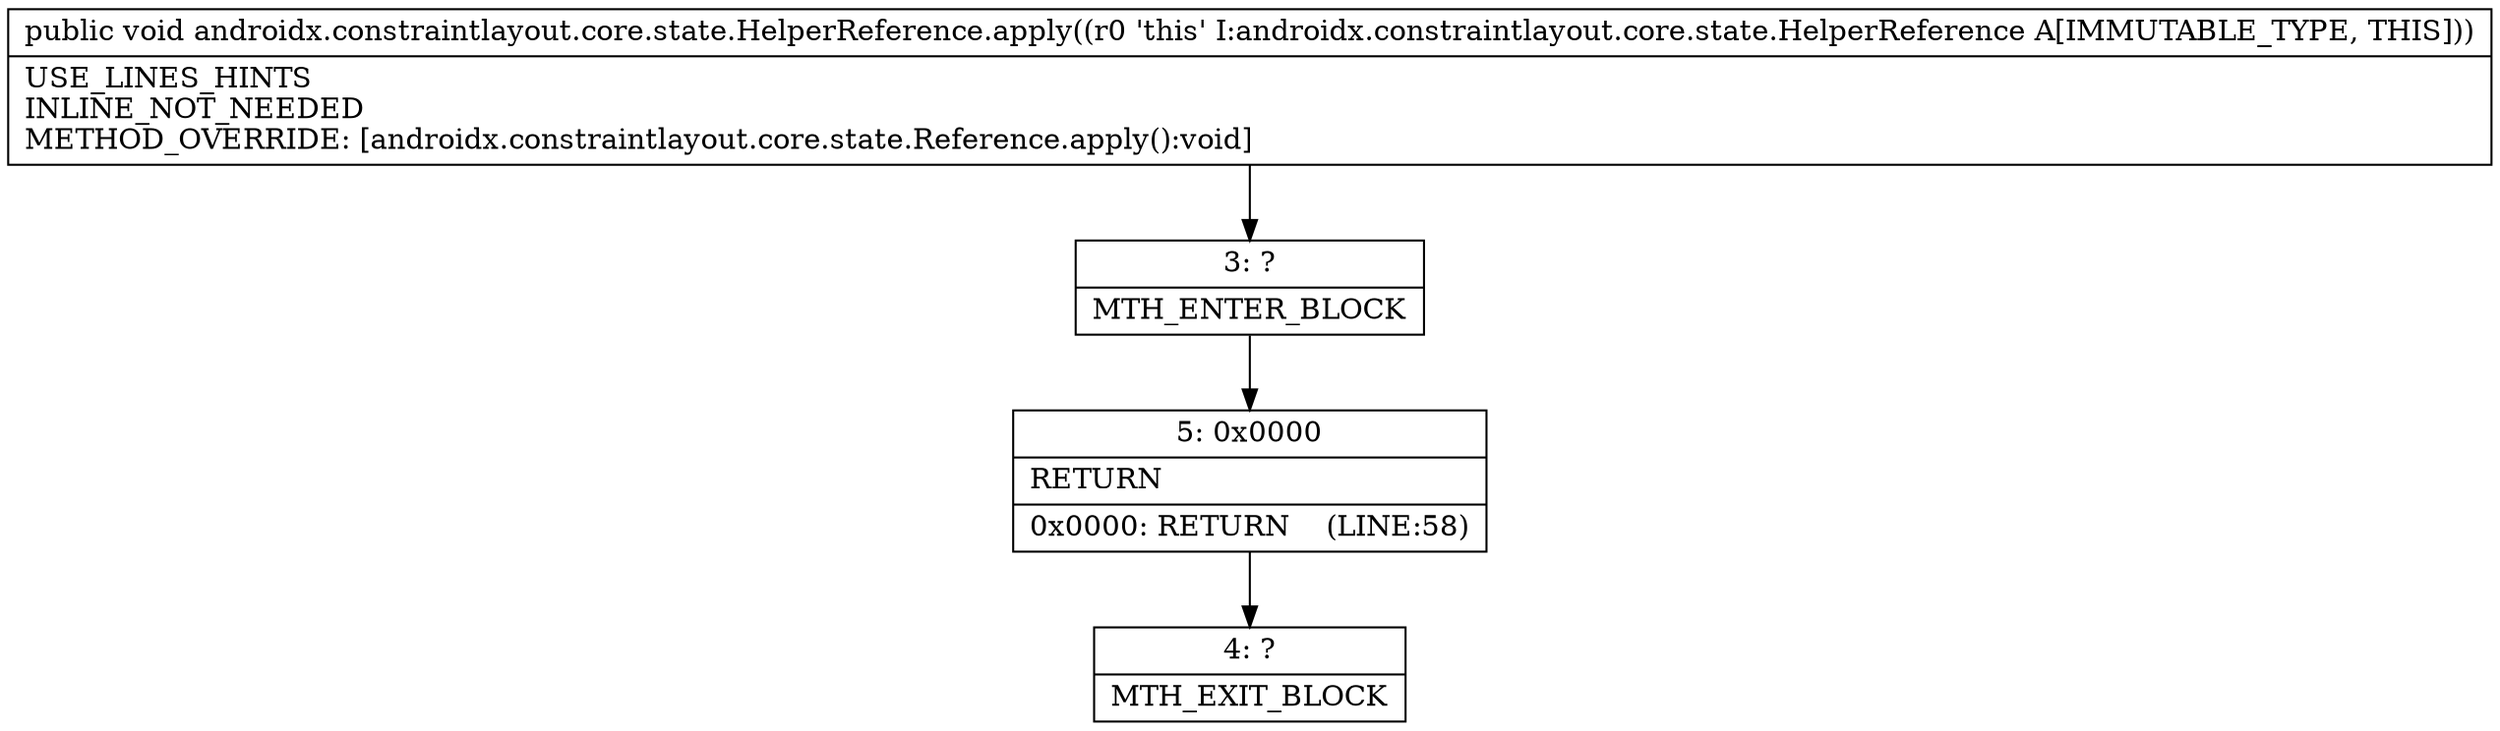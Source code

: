 digraph "CFG forandroidx.constraintlayout.core.state.HelperReference.apply()V" {
Node_3 [shape=record,label="{3\:\ ?|MTH_ENTER_BLOCK\l}"];
Node_5 [shape=record,label="{5\:\ 0x0000|RETURN\l|0x0000: RETURN    (LINE:58)\l}"];
Node_4 [shape=record,label="{4\:\ ?|MTH_EXIT_BLOCK\l}"];
MethodNode[shape=record,label="{public void androidx.constraintlayout.core.state.HelperReference.apply((r0 'this' I:androidx.constraintlayout.core.state.HelperReference A[IMMUTABLE_TYPE, THIS]))  | USE_LINES_HINTS\lINLINE_NOT_NEEDED\lMETHOD_OVERRIDE: [androidx.constraintlayout.core.state.Reference.apply():void]\l}"];
MethodNode -> Node_3;Node_3 -> Node_5;
Node_5 -> Node_4;
}

